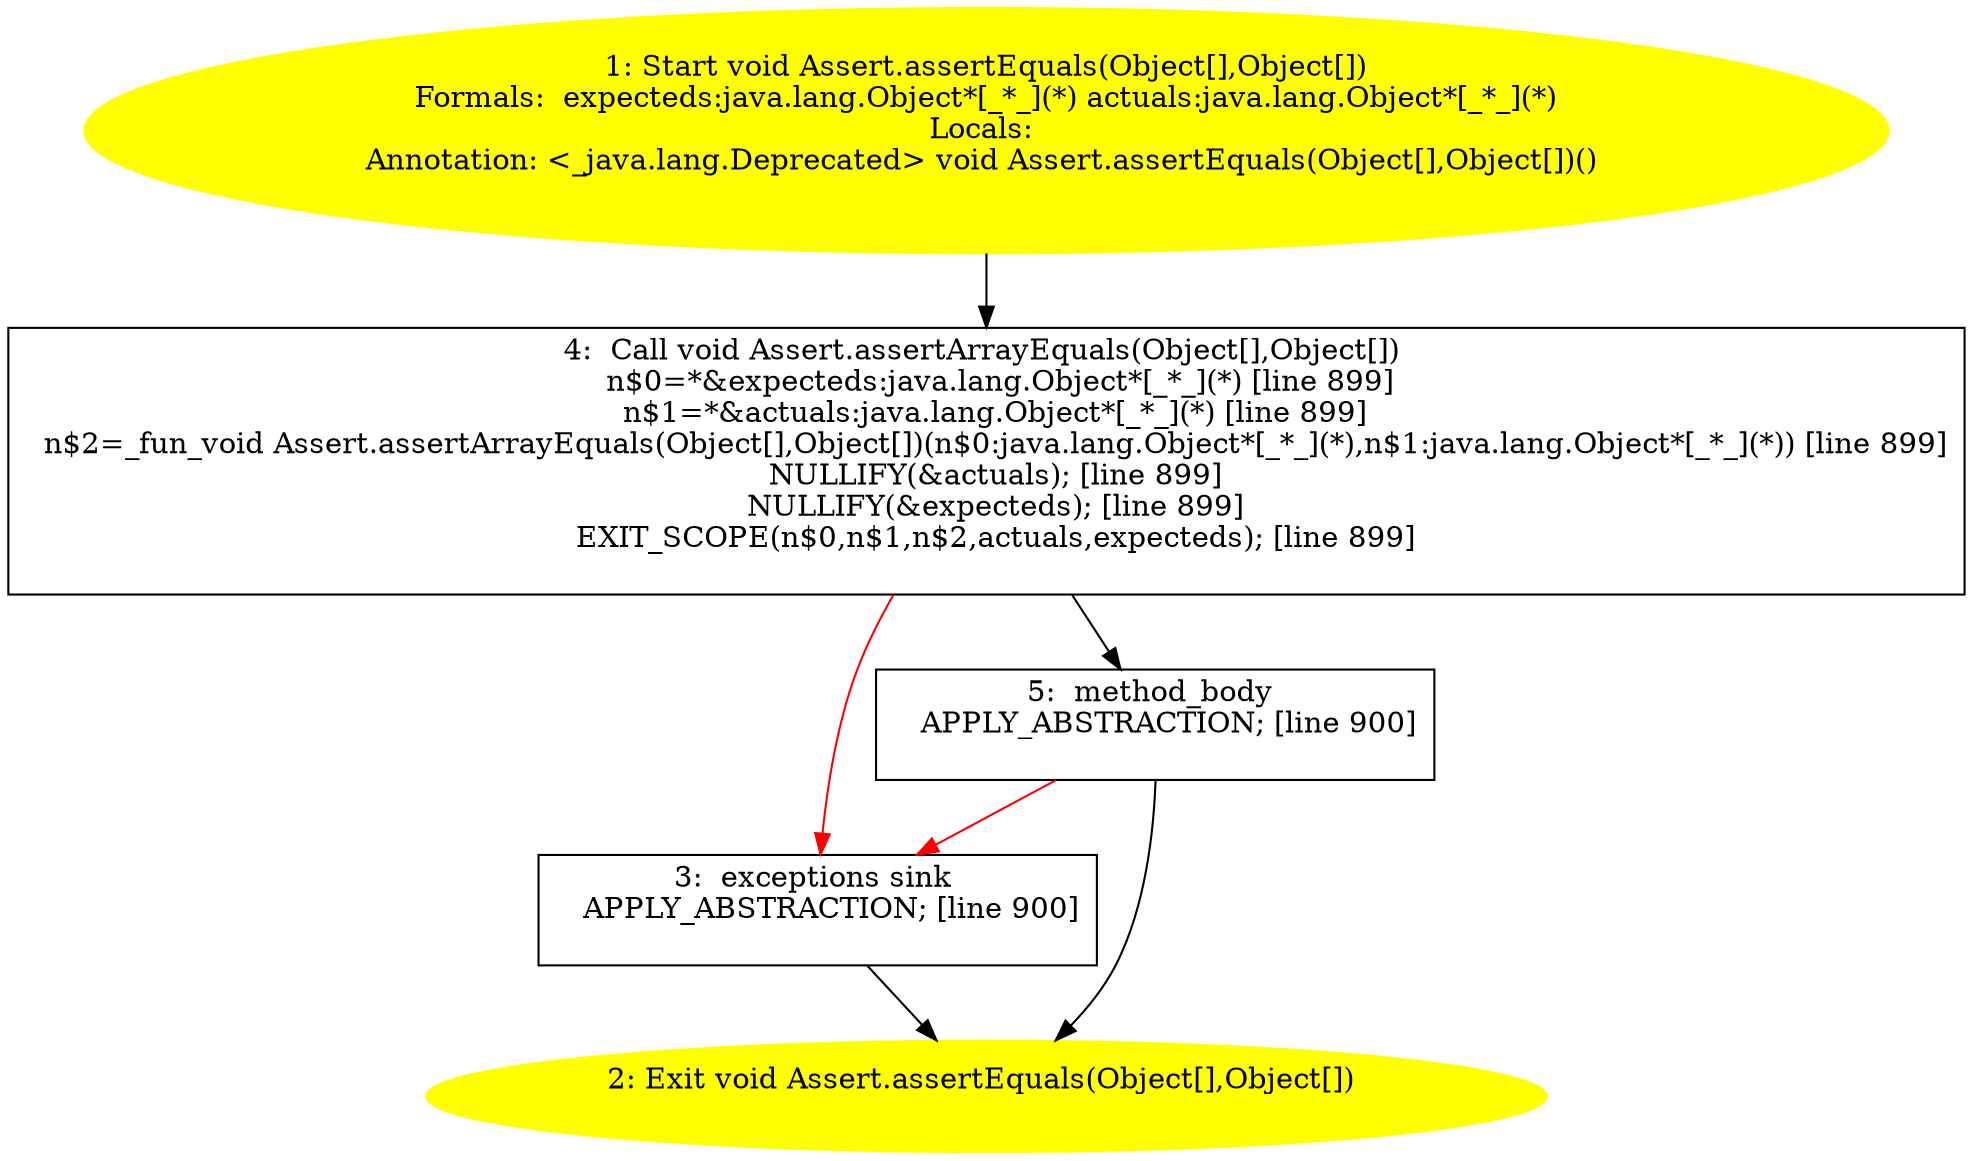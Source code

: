 /* @generated */
digraph cfg {
"org.junit.Assert.assertEquals(java.lang.Object[],java.lang.Object[]):void.e765fb0b1bcf6724ffe96bee6123d7bc_1" [label="1: Start void Assert.assertEquals(Object[],Object[])\nFormals:  expecteds:java.lang.Object*[_*_](*) actuals:java.lang.Object*[_*_](*)\nLocals: \nAnnotation: <_java.lang.Deprecated> void Assert.assertEquals(Object[],Object[])() \n  " color=yellow style=filled]
	

	 "org.junit.Assert.assertEquals(java.lang.Object[],java.lang.Object[]):void.e765fb0b1bcf6724ffe96bee6123d7bc_1" -> "org.junit.Assert.assertEquals(java.lang.Object[],java.lang.Object[]):void.e765fb0b1bcf6724ffe96bee6123d7bc_4" ;
"org.junit.Assert.assertEquals(java.lang.Object[],java.lang.Object[]):void.e765fb0b1bcf6724ffe96bee6123d7bc_2" [label="2: Exit void Assert.assertEquals(Object[],Object[]) \n  " color=yellow style=filled]
	

"org.junit.Assert.assertEquals(java.lang.Object[],java.lang.Object[]):void.e765fb0b1bcf6724ffe96bee6123d7bc_3" [label="3:  exceptions sink \n   APPLY_ABSTRACTION; [line 900]\n " shape="box"]
	

	 "org.junit.Assert.assertEquals(java.lang.Object[],java.lang.Object[]):void.e765fb0b1bcf6724ffe96bee6123d7bc_3" -> "org.junit.Assert.assertEquals(java.lang.Object[],java.lang.Object[]):void.e765fb0b1bcf6724ffe96bee6123d7bc_2" ;
"org.junit.Assert.assertEquals(java.lang.Object[],java.lang.Object[]):void.e765fb0b1bcf6724ffe96bee6123d7bc_4" [label="4:  Call void Assert.assertArrayEquals(Object[],Object[]) \n   n$0=*&expecteds:java.lang.Object*[_*_](*) [line 899]\n  n$1=*&actuals:java.lang.Object*[_*_](*) [line 899]\n  n$2=_fun_void Assert.assertArrayEquals(Object[],Object[])(n$0:java.lang.Object*[_*_](*),n$1:java.lang.Object*[_*_](*)) [line 899]\n  NULLIFY(&actuals); [line 899]\n  NULLIFY(&expecteds); [line 899]\n  EXIT_SCOPE(n$0,n$1,n$2,actuals,expecteds); [line 899]\n " shape="box"]
	

	 "org.junit.Assert.assertEquals(java.lang.Object[],java.lang.Object[]):void.e765fb0b1bcf6724ffe96bee6123d7bc_4" -> "org.junit.Assert.assertEquals(java.lang.Object[],java.lang.Object[]):void.e765fb0b1bcf6724ffe96bee6123d7bc_5" ;
	 "org.junit.Assert.assertEquals(java.lang.Object[],java.lang.Object[]):void.e765fb0b1bcf6724ffe96bee6123d7bc_4" -> "org.junit.Assert.assertEquals(java.lang.Object[],java.lang.Object[]):void.e765fb0b1bcf6724ffe96bee6123d7bc_3" [color="red" ];
"org.junit.Assert.assertEquals(java.lang.Object[],java.lang.Object[]):void.e765fb0b1bcf6724ffe96bee6123d7bc_5" [label="5:  method_body \n   APPLY_ABSTRACTION; [line 900]\n " shape="box"]
	

	 "org.junit.Assert.assertEquals(java.lang.Object[],java.lang.Object[]):void.e765fb0b1bcf6724ffe96bee6123d7bc_5" -> "org.junit.Assert.assertEquals(java.lang.Object[],java.lang.Object[]):void.e765fb0b1bcf6724ffe96bee6123d7bc_2" ;
	 "org.junit.Assert.assertEquals(java.lang.Object[],java.lang.Object[]):void.e765fb0b1bcf6724ffe96bee6123d7bc_5" -> "org.junit.Assert.assertEquals(java.lang.Object[],java.lang.Object[]):void.e765fb0b1bcf6724ffe96bee6123d7bc_3" [color="red" ];
}
